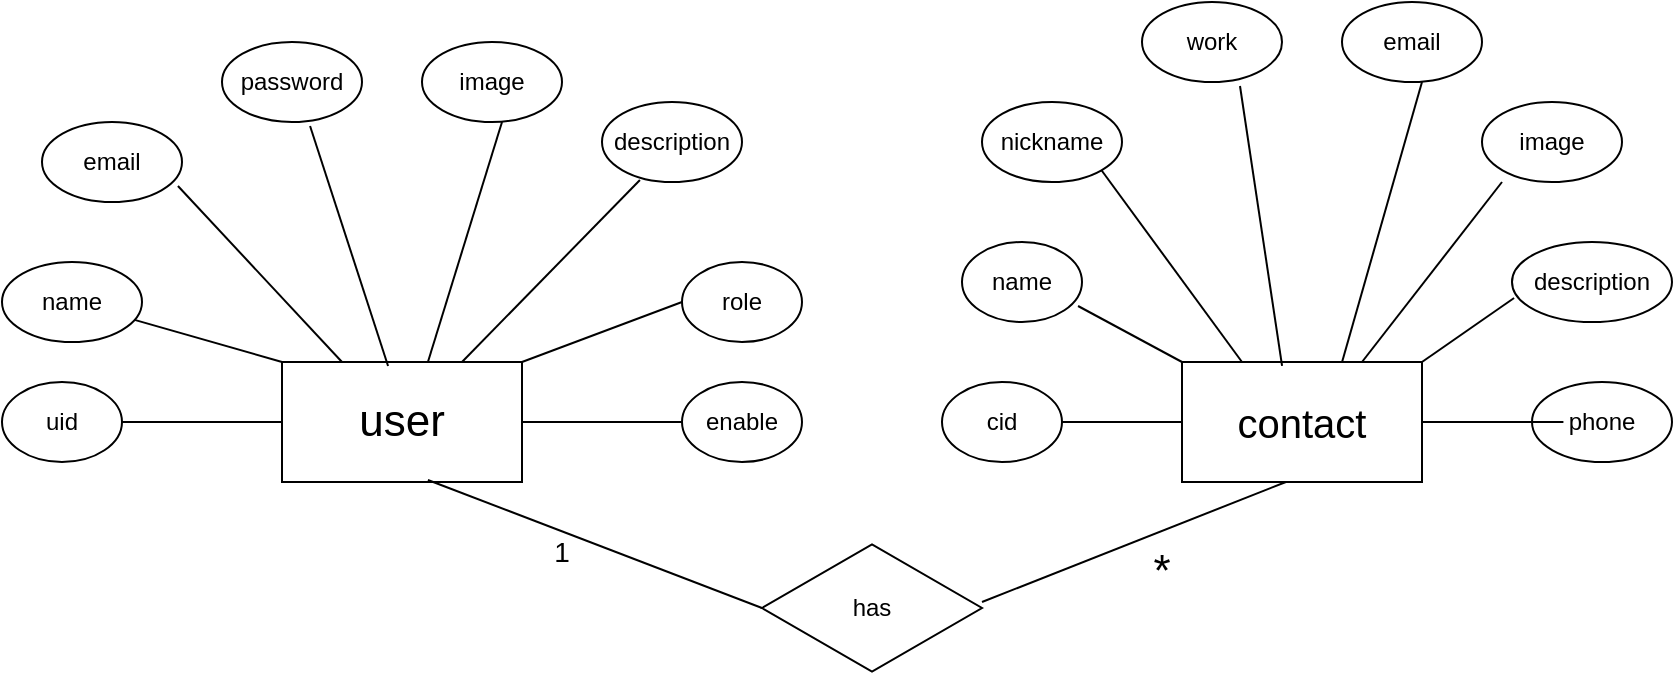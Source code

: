 <mxfile version="21.3.6" type="device">
  <diagram name="Page-1" id="Rdh4OBG88SJ8ypQ-LgyT">
    <mxGraphModel dx="825" dy="476" grid="1" gridSize="10" guides="1" tooltips="1" connect="1" arrows="1" fold="1" page="1" pageScale="1" pageWidth="850" pageHeight="1100" math="0" shadow="0">
      <root>
        <mxCell id="0" />
        <mxCell id="1" parent="0" />
        <mxCell id="7PNiAIppo8PyKN0G4d_u-2" value="&lt;font style=&quot;font-size: 22px;&quot;&gt;user&lt;/font&gt;" style="rounded=0;whiteSpace=wrap;html=1;" vertex="1" parent="1">
          <mxGeometry x="150" y="210" width="120" height="60" as="geometry" />
        </mxCell>
        <mxCell id="7PNiAIppo8PyKN0G4d_u-4" value="&lt;font style=&quot;font-size: 20px;&quot;&gt;contact&lt;/font&gt;" style="rounded=0;whiteSpace=wrap;html=1;" vertex="1" parent="1">
          <mxGeometry x="600" y="210" width="120" height="60" as="geometry" />
        </mxCell>
        <mxCell id="7PNiAIppo8PyKN0G4d_u-11" value="description" style="ellipse;whiteSpace=wrap;html=1;" vertex="1" parent="1">
          <mxGeometry x="310" y="80" width="70" height="40" as="geometry" />
        </mxCell>
        <mxCell id="7PNiAIppo8PyKN0G4d_u-12" value="image" style="ellipse;whiteSpace=wrap;html=1;" vertex="1" parent="1">
          <mxGeometry x="220" y="50" width="70" height="40" as="geometry" />
        </mxCell>
        <mxCell id="7PNiAIppo8PyKN0G4d_u-13" value="password" style="ellipse;whiteSpace=wrap;html=1;" vertex="1" parent="1">
          <mxGeometry x="120" y="50" width="70" height="40" as="geometry" />
        </mxCell>
        <mxCell id="7PNiAIppo8PyKN0G4d_u-14" value="email" style="ellipse;whiteSpace=wrap;html=1;" vertex="1" parent="1">
          <mxGeometry x="30" y="90" width="70" height="40" as="geometry" />
        </mxCell>
        <mxCell id="7PNiAIppo8PyKN0G4d_u-15" value="name" style="ellipse;whiteSpace=wrap;html=1;" vertex="1" parent="1">
          <mxGeometry x="10" y="160" width="70" height="40" as="geometry" />
        </mxCell>
        <mxCell id="7PNiAIppo8PyKN0G4d_u-16" value="uid" style="ellipse;whiteSpace=wrap;html=1;" vertex="1" parent="1">
          <mxGeometry x="10" y="220" width="60" height="40" as="geometry" />
        </mxCell>
        <mxCell id="7PNiAIppo8PyKN0G4d_u-17" value="role" style="ellipse;whiteSpace=wrap;html=1;" vertex="1" parent="1">
          <mxGeometry x="350" y="160" width="60" height="40" as="geometry" />
        </mxCell>
        <mxCell id="7PNiAIppo8PyKN0G4d_u-18" value="enable" style="ellipse;whiteSpace=wrap;html=1;" vertex="1" parent="1">
          <mxGeometry x="350" y="220" width="60" height="40" as="geometry" />
        </mxCell>
        <mxCell id="7PNiAIppo8PyKN0G4d_u-20" value="" style="endArrow=none;html=1;rounded=0;entryX=0;entryY=0.5;entryDx=0;entryDy=0;" edge="1" parent="1" target="7PNiAIppo8PyKN0G4d_u-2">
          <mxGeometry width="50" height="50" relative="1" as="geometry">
            <mxPoint x="70" y="240" as="sourcePoint" />
            <mxPoint x="120" y="210" as="targetPoint" />
          </mxGeometry>
        </mxCell>
        <mxCell id="7PNiAIppo8PyKN0G4d_u-21" value="" style="endArrow=none;html=1;rounded=0;exitX=1;exitY=0.5;exitDx=0;exitDy=0;entryX=0;entryY=0.5;entryDx=0;entryDy=0;" edge="1" parent="1" source="7PNiAIppo8PyKN0G4d_u-2" target="7PNiAIppo8PyKN0G4d_u-18">
          <mxGeometry width="50" height="50" relative="1" as="geometry">
            <mxPoint x="400" y="260" as="sourcePoint" />
            <mxPoint x="450" y="210" as="targetPoint" />
            <Array as="points" />
          </mxGeometry>
        </mxCell>
        <mxCell id="7PNiAIppo8PyKN0G4d_u-24" value="" style="endArrow=none;html=1;rounded=0;entryX=0;entryY=0;entryDx=0;entryDy=0;" edge="1" parent="1" source="7PNiAIppo8PyKN0G4d_u-15" target="7PNiAIppo8PyKN0G4d_u-2">
          <mxGeometry width="50" height="50" relative="1" as="geometry">
            <mxPoint x="80" y="230" as="sourcePoint" />
            <mxPoint x="150.711" y="180" as="targetPoint" />
          </mxGeometry>
        </mxCell>
        <mxCell id="7PNiAIppo8PyKN0G4d_u-25" value="" style="endArrow=none;html=1;rounded=0;entryX=0;entryY=0.5;entryDx=0;entryDy=0;" edge="1" parent="1" target="7PNiAIppo8PyKN0G4d_u-17">
          <mxGeometry width="50" height="50" relative="1" as="geometry">
            <mxPoint x="270" y="210" as="sourcePoint" />
            <mxPoint x="320" y="160" as="targetPoint" />
          </mxGeometry>
        </mxCell>
        <mxCell id="7PNiAIppo8PyKN0G4d_u-26" value="" style="endArrow=none;html=1;rounded=0;entryX=0.271;entryY=0.975;entryDx=0;entryDy=0;entryPerimeter=0;" edge="1" parent="1" target="7PNiAIppo8PyKN0G4d_u-11">
          <mxGeometry width="50" height="50" relative="1" as="geometry">
            <mxPoint x="240" y="210" as="sourcePoint" />
            <mxPoint x="290" y="160" as="targetPoint" />
          </mxGeometry>
        </mxCell>
        <mxCell id="7PNiAIppo8PyKN0G4d_u-27" value="" style="endArrow=none;html=1;rounded=0;entryX=0.971;entryY=0.8;entryDx=0;entryDy=0;entryPerimeter=0;exitX=0.25;exitY=0;exitDx=0;exitDy=0;" edge="1" parent="1" source="7PNiAIppo8PyKN0G4d_u-2" target="7PNiAIppo8PyKN0G4d_u-14">
          <mxGeometry width="50" height="50" relative="1" as="geometry">
            <mxPoint x="110" y="170" as="sourcePoint" />
            <mxPoint x="160" y="120" as="targetPoint" />
          </mxGeometry>
        </mxCell>
        <mxCell id="7PNiAIppo8PyKN0G4d_u-28" value="" style="endArrow=none;html=1;rounded=0;exitX=0.608;exitY=0;exitDx=0;exitDy=0;exitPerimeter=0;" edge="1" parent="1" source="7PNiAIppo8PyKN0G4d_u-2">
          <mxGeometry width="50" height="50" relative="1" as="geometry">
            <mxPoint x="210" y="140" as="sourcePoint" />
            <mxPoint x="260" y="90" as="targetPoint" />
          </mxGeometry>
        </mxCell>
        <mxCell id="7PNiAIppo8PyKN0G4d_u-29" value="" style="endArrow=none;html=1;rounded=0;entryX=0.629;entryY=1.05;entryDx=0;entryDy=0;entryPerimeter=0;exitX=0.442;exitY=0.033;exitDx=0;exitDy=0;exitPerimeter=0;" edge="1" parent="1" source="7PNiAIppo8PyKN0G4d_u-2" target="7PNiAIppo8PyKN0G4d_u-13">
          <mxGeometry width="50" height="50" relative="1" as="geometry">
            <mxPoint x="170" y="160" as="sourcePoint" />
            <mxPoint x="220" y="110" as="targetPoint" />
          </mxGeometry>
        </mxCell>
        <mxCell id="7PNiAIppo8PyKN0G4d_u-30" value="cid" style="ellipse;whiteSpace=wrap;html=1;" vertex="1" parent="1">
          <mxGeometry x="480" y="220" width="60" height="40" as="geometry" />
        </mxCell>
        <mxCell id="7PNiAIppo8PyKN0G4d_u-31" value="email" style="ellipse;whiteSpace=wrap;html=1;" vertex="1" parent="1">
          <mxGeometry x="680" y="30" width="70" height="40" as="geometry" />
        </mxCell>
        <mxCell id="7PNiAIppo8PyKN0G4d_u-32" value="name" style="ellipse;whiteSpace=wrap;html=1;" vertex="1" parent="1">
          <mxGeometry x="490" y="150" width="60" height="40" as="geometry" />
        </mxCell>
        <mxCell id="7PNiAIppo8PyKN0G4d_u-33" value="nickname" style="ellipse;whiteSpace=wrap;html=1;" vertex="1" parent="1">
          <mxGeometry x="500" y="80" width="70" height="40" as="geometry" />
        </mxCell>
        <mxCell id="7PNiAIppo8PyKN0G4d_u-34" value="work" style="ellipse;whiteSpace=wrap;html=1;" vertex="1" parent="1">
          <mxGeometry x="580" y="30" width="70" height="40" as="geometry" />
        </mxCell>
        <mxCell id="7PNiAIppo8PyKN0G4d_u-35" value="image" style="ellipse;whiteSpace=wrap;html=1;" vertex="1" parent="1">
          <mxGeometry x="750" y="80" width="70" height="40" as="geometry" />
        </mxCell>
        <mxCell id="7PNiAIppo8PyKN0G4d_u-38" value="description" style="ellipse;whiteSpace=wrap;html=1;" vertex="1" parent="1">
          <mxGeometry x="765" y="150" width="80" height="40" as="geometry" />
        </mxCell>
        <mxCell id="7PNiAIppo8PyKN0G4d_u-39" value="phone" style="ellipse;whiteSpace=wrap;html=1;" vertex="1" parent="1">
          <mxGeometry x="775" y="220" width="70" height="40" as="geometry" />
        </mxCell>
        <mxCell id="7PNiAIppo8PyKN0G4d_u-40" value="" style="endArrow=none;html=1;rounded=0;" edge="1" parent="1" source="7PNiAIppo8PyKN0G4d_u-4">
          <mxGeometry width="50" height="50" relative="1" as="geometry">
            <mxPoint x="720" y="290" as="sourcePoint" />
            <mxPoint x="790.711" y="240" as="targetPoint" />
          </mxGeometry>
        </mxCell>
        <mxCell id="7PNiAIppo8PyKN0G4d_u-41" value="" style="endArrow=none;html=1;rounded=0;entryX=0;entryY=0.5;entryDx=0;entryDy=0;exitX=1;exitY=0.5;exitDx=0;exitDy=0;" edge="1" parent="1" source="7PNiAIppo8PyKN0G4d_u-30" target="7PNiAIppo8PyKN0G4d_u-4">
          <mxGeometry width="50" height="50" relative="1" as="geometry">
            <mxPoint x="540" y="270" as="sourcePoint" />
            <mxPoint x="590" y="220" as="targetPoint" />
          </mxGeometry>
        </mxCell>
        <mxCell id="7PNiAIppo8PyKN0G4d_u-42" value="" style="endArrow=none;html=1;rounded=0;entryX=0.013;entryY=0.7;entryDx=0;entryDy=0;entryPerimeter=0;" edge="1" parent="1" target="7PNiAIppo8PyKN0G4d_u-38">
          <mxGeometry width="50" height="50" relative="1" as="geometry">
            <mxPoint x="720" y="210" as="sourcePoint" />
            <mxPoint x="770" y="160" as="targetPoint" />
          </mxGeometry>
        </mxCell>
        <mxCell id="7PNiAIppo8PyKN0G4d_u-43" value="" style="endArrow=none;html=1;rounded=0;entryX=0.967;entryY=0.8;entryDx=0;entryDy=0;entryPerimeter=0;exitX=0;exitY=0;exitDx=0;exitDy=0;" edge="1" parent="1" source="7PNiAIppo8PyKN0G4d_u-4" target="7PNiAIppo8PyKN0G4d_u-32">
          <mxGeometry width="50" height="50" relative="1" as="geometry">
            <mxPoint x="550" y="220" as="sourcePoint" />
            <mxPoint x="600" y="170" as="targetPoint" />
          </mxGeometry>
        </mxCell>
        <mxCell id="7PNiAIppo8PyKN0G4d_u-44" value="" style="endArrow=none;html=1;rounded=0;exitX=0.75;exitY=0;exitDx=0;exitDy=0;" edge="1" parent="1" source="7PNiAIppo8PyKN0G4d_u-4">
          <mxGeometry width="50" height="50" relative="1" as="geometry">
            <mxPoint x="710" y="170" as="sourcePoint" />
            <mxPoint x="760" y="120" as="targetPoint" />
          </mxGeometry>
        </mxCell>
        <mxCell id="7PNiAIppo8PyKN0G4d_u-45" value="" style="endArrow=none;html=1;rounded=0;entryX=1;entryY=1;entryDx=0;entryDy=0;exitX=0.25;exitY=0;exitDx=0;exitDy=0;" edge="1" parent="1" source="7PNiAIppo8PyKN0G4d_u-4" target="7PNiAIppo8PyKN0G4d_u-33">
          <mxGeometry width="50" height="50" relative="1" as="geometry">
            <mxPoint x="560" y="160" as="sourcePoint" />
            <mxPoint x="610" y="110" as="targetPoint" />
          </mxGeometry>
        </mxCell>
        <mxCell id="7PNiAIppo8PyKN0G4d_u-46" value="" style="endArrow=none;html=1;rounded=0;exitX=0.667;exitY=0;exitDx=0;exitDy=0;exitPerimeter=0;" edge="1" parent="1" source="7PNiAIppo8PyKN0G4d_u-4">
          <mxGeometry width="50" height="50" relative="1" as="geometry">
            <mxPoint x="670" y="120" as="sourcePoint" />
            <mxPoint x="720" y="70" as="targetPoint" />
          </mxGeometry>
        </mxCell>
        <mxCell id="7PNiAIppo8PyKN0G4d_u-47" value="" style="endArrow=none;html=1;rounded=0;entryX=0.7;entryY=1.05;entryDx=0;entryDy=0;entryPerimeter=0;exitX=0.417;exitY=0.033;exitDx=0;exitDy=0;exitPerimeter=0;" edge="1" parent="1" source="7PNiAIppo8PyKN0G4d_u-4" target="7PNiAIppo8PyKN0G4d_u-34">
          <mxGeometry width="50" height="50" relative="1" as="geometry">
            <mxPoint x="630" y="150" as="sourcePoint" />
            <mxPoint x="680" y="100" as="targetPoint" />
            <Array as="points" />
          </mxGeometry>
        </mxCell>
        <mxCell id="7PNiAIppo8PyKN0G4d_u-48" value="has" style="html=1;whiteSpace=wrap;aspect=fixed;shape=isoRectangle;" vertex="1" parent="1">
          <mxGeometry x="390" y="300" width="110" height="66" as="geometry" />
        </mxCell>
        <mxCell id="7PNiAIppo8PyKN0G4d_u-49" value="" style="endArrow=none;html=1;rounded=0;exitX=0.608;exitY=0.983;exitDx=0;exitDy=0;exitPerimeter=0;entryX=0;entryY=0.5;entryDx=0;entryDy=0;entryPerimeter=0;" edge="1" parent="1" source="7PNiAIppo8PyKN0G4d_u-2" target="7PNiAIppo8PyKN0G4d_u-48">
          <mxGeometry width="50" height="50" relative="1" as="geometry">
            <mxPoint x="340" y="390" as="sourcePoint" />
            <mxPoint x="390" y="340" as="targetPoint" />
          </mxGeometry>
        </mxCell>
        <mxCell id="7PNiAIppo8PyKN0G4d_u-50" value="" style="endArrow=none;html=1;rounded=0;entryX=0.433;entryY=1;entryDx=0;entryDy=0;entryPerimeter=0;" edge="1" parent="1" target="7PNiAIppo8PyKN0G4d_u-4">
          <mxGeometry width="50" height="50" relative="1" as="geometry">
            <mxPoint x="500" y="330" as="sourcePoint" />
            <mxPoint x="550" y="280" as="targetPoint" />
          </mxGeometry>
        </mxCell>
        <mxCell id="7PNiAIppo8PyKN0G4d_u-51" value="&lt;font style=&quot;font-size: 14px;&quot;&gt;1&lt;/font&gt;" style="text;html=1;strokeColor=none;fillColor=none;align=center;verticalAlign=middle;whiteSpace=wrap;rounded=0;" vertex="1" parent="1">
          <mxGeometry x="260" y="290" width="60" height="30" as="geometry" />
        </mxCell>
        <mxCell id="7PNiAIppo8PyKN0G4d_u-52" value="&lt;font style=&quot;font-size: 22px;&quot;&gt;*&lt;/font&gt;" style="text;html=1;strokeColor=none;fillColor=none;align=center;verticalAlign=middle;whiteSpace=wrap;rounded=0;" vertex="1" parent="1">
          <mxGeometry x="560" y="300" width="60" height="30" as="geometry" />
        </mxCell>
      </root>
    </mxGraphModel>
  </diagram>
</mxfile>
